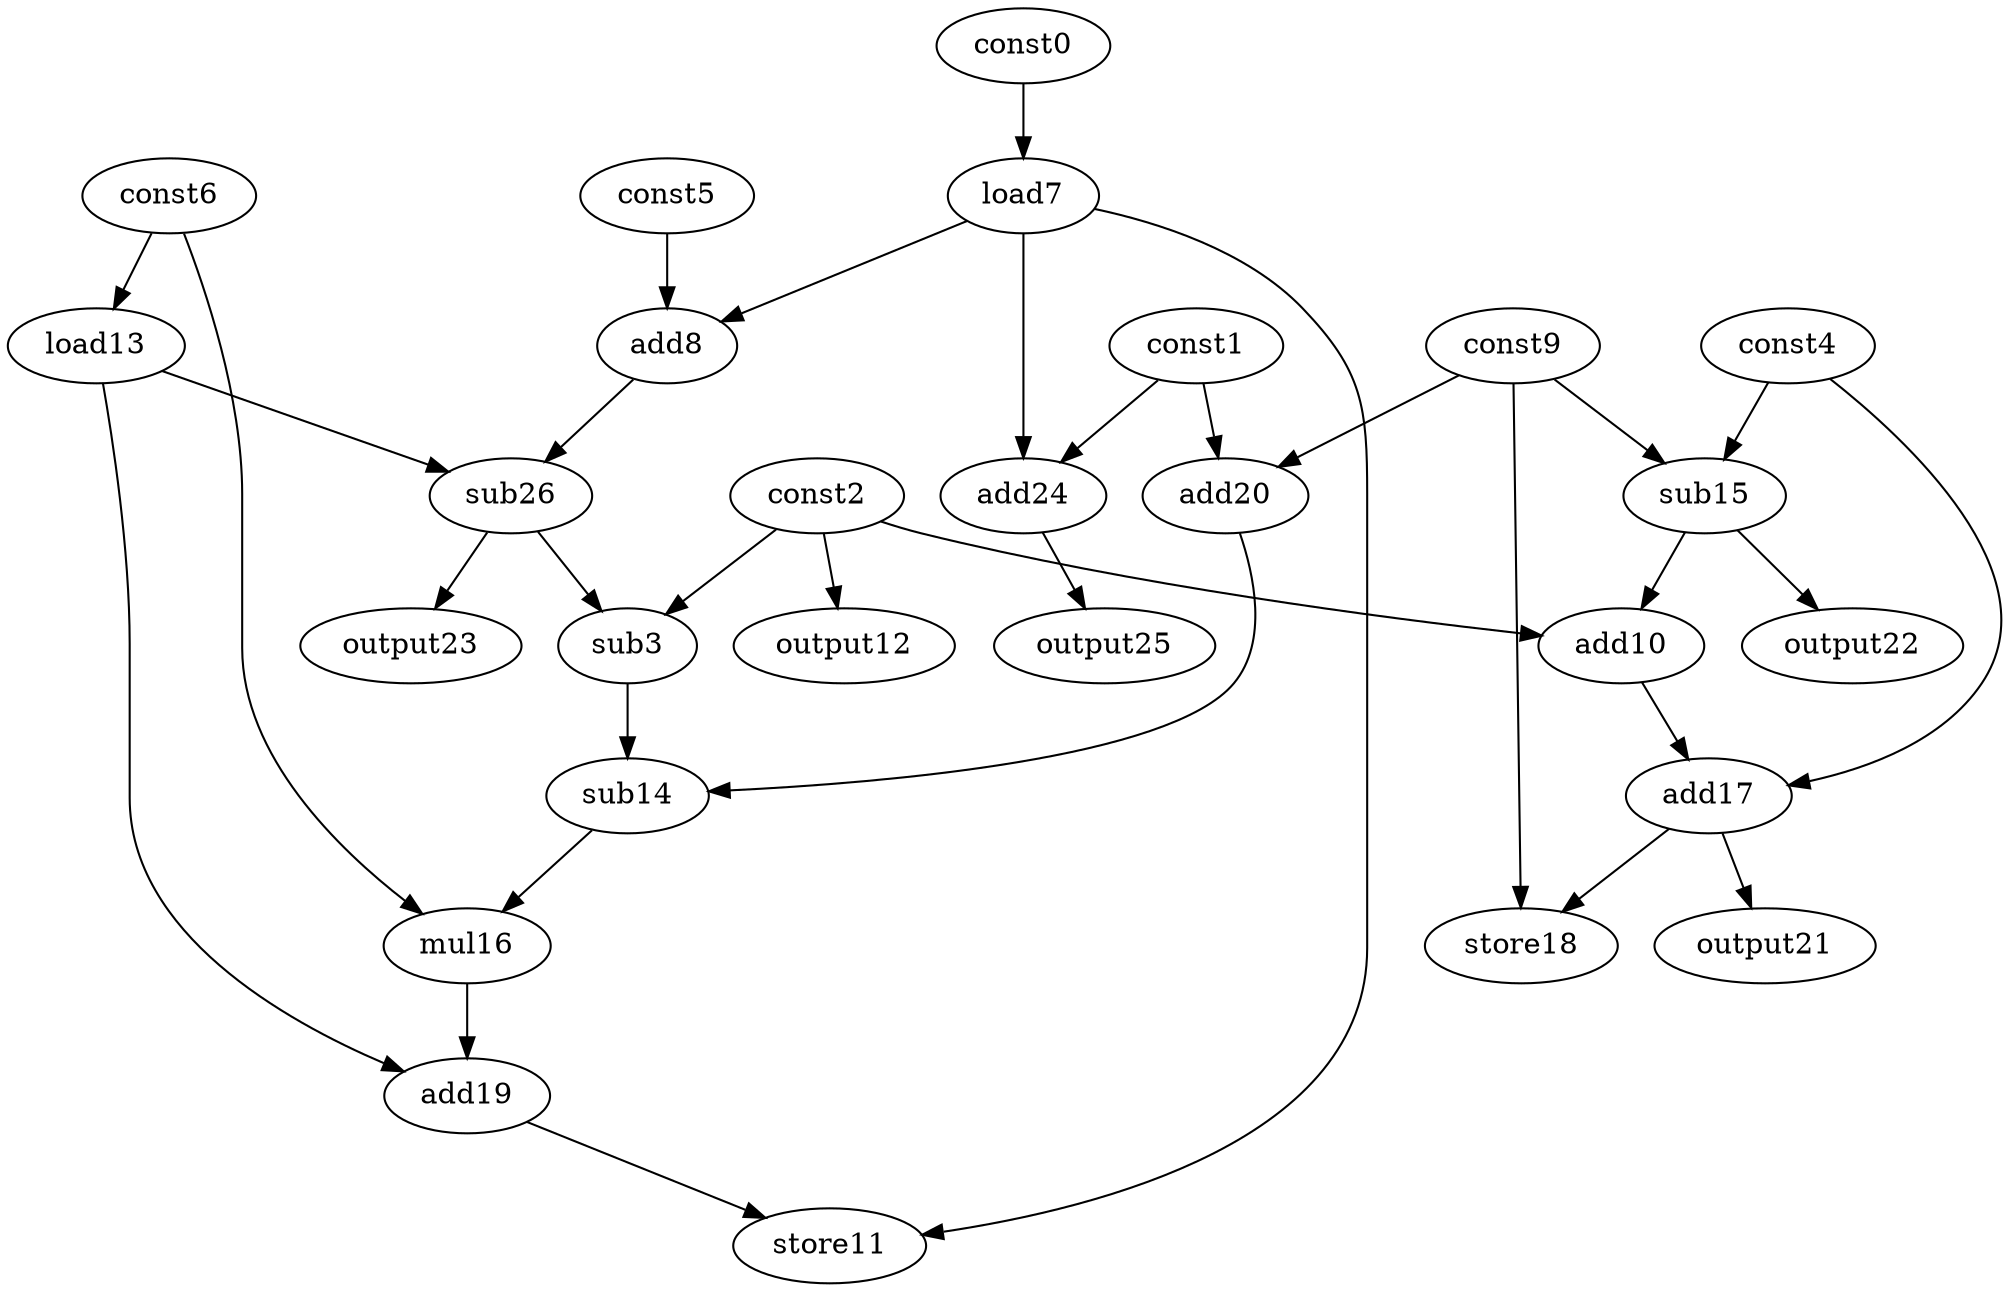 digraph G { 
const0[opcode=const]; 
const1[opcode=const]; 
const2[opcode=const]; 
sub3[opcode=sub]; 
const4[opcode=const]; 
const5[opcode=const]; 
const6[opcode=const]; 
load7[opcode=load]; 
add8[opcode=add]; 
const9[opcode=const]; 
add10[opcode=add]; 
store11[opcode=store]; 
output12[opcode=output]; 
load13[opcode=load]; 
sub14[opcode=sub]; 
sub15[opcode=sub]; 
mul16[opcode=mul]; 
add17[opcode=add]; 
store18[opcode=store]; 
add19[opcode=add]; 
add20[opcode=add]; 
output21[opcode=output]; 
output22[opcode=output]; 
output23[opcode=output]; 
add24[opcode=add]; 
output25[opcode=output]; 
sub26[opcode=sub]; 
const0->load7[operand=0];
const2->output12[operand=0];
const6->load13[operand=0];
const9->sub15[operand=0];
const4->sub15[operand=1];
const9->add20[operand=0];
const1->add20[operand=1];
const5->add8[operand=0];
load7->add8[operand=1];
const2->add10[operand=0];
sub15->add10[operand=1];
sub15->output22[operand=0];
const1->add24[operand=0];
load7->add24[operand=1];
add10->add17[operand=0];
const4->add17[operand=1];
add24->output25[operand=0];
add8->sub26[operand=0];
load13->sub26[operand=1];
sub26->sub3[operand=0];
const2->sub3[operand=1];
add17->store18[operand=0];
const9->store18[operand=1];
add17->output21[operand=0];
sub26->output23[operand=0];
sub3->sub14[operand=0];
add20->sub14[operand=1];
sub14->mul16[operand=0];
const6->mul16[operand=1];
mul16->add19[operand=0];
load13->add19[operand=1];
add19->store11[operand=0];
load7->store11[operand=1];
}
